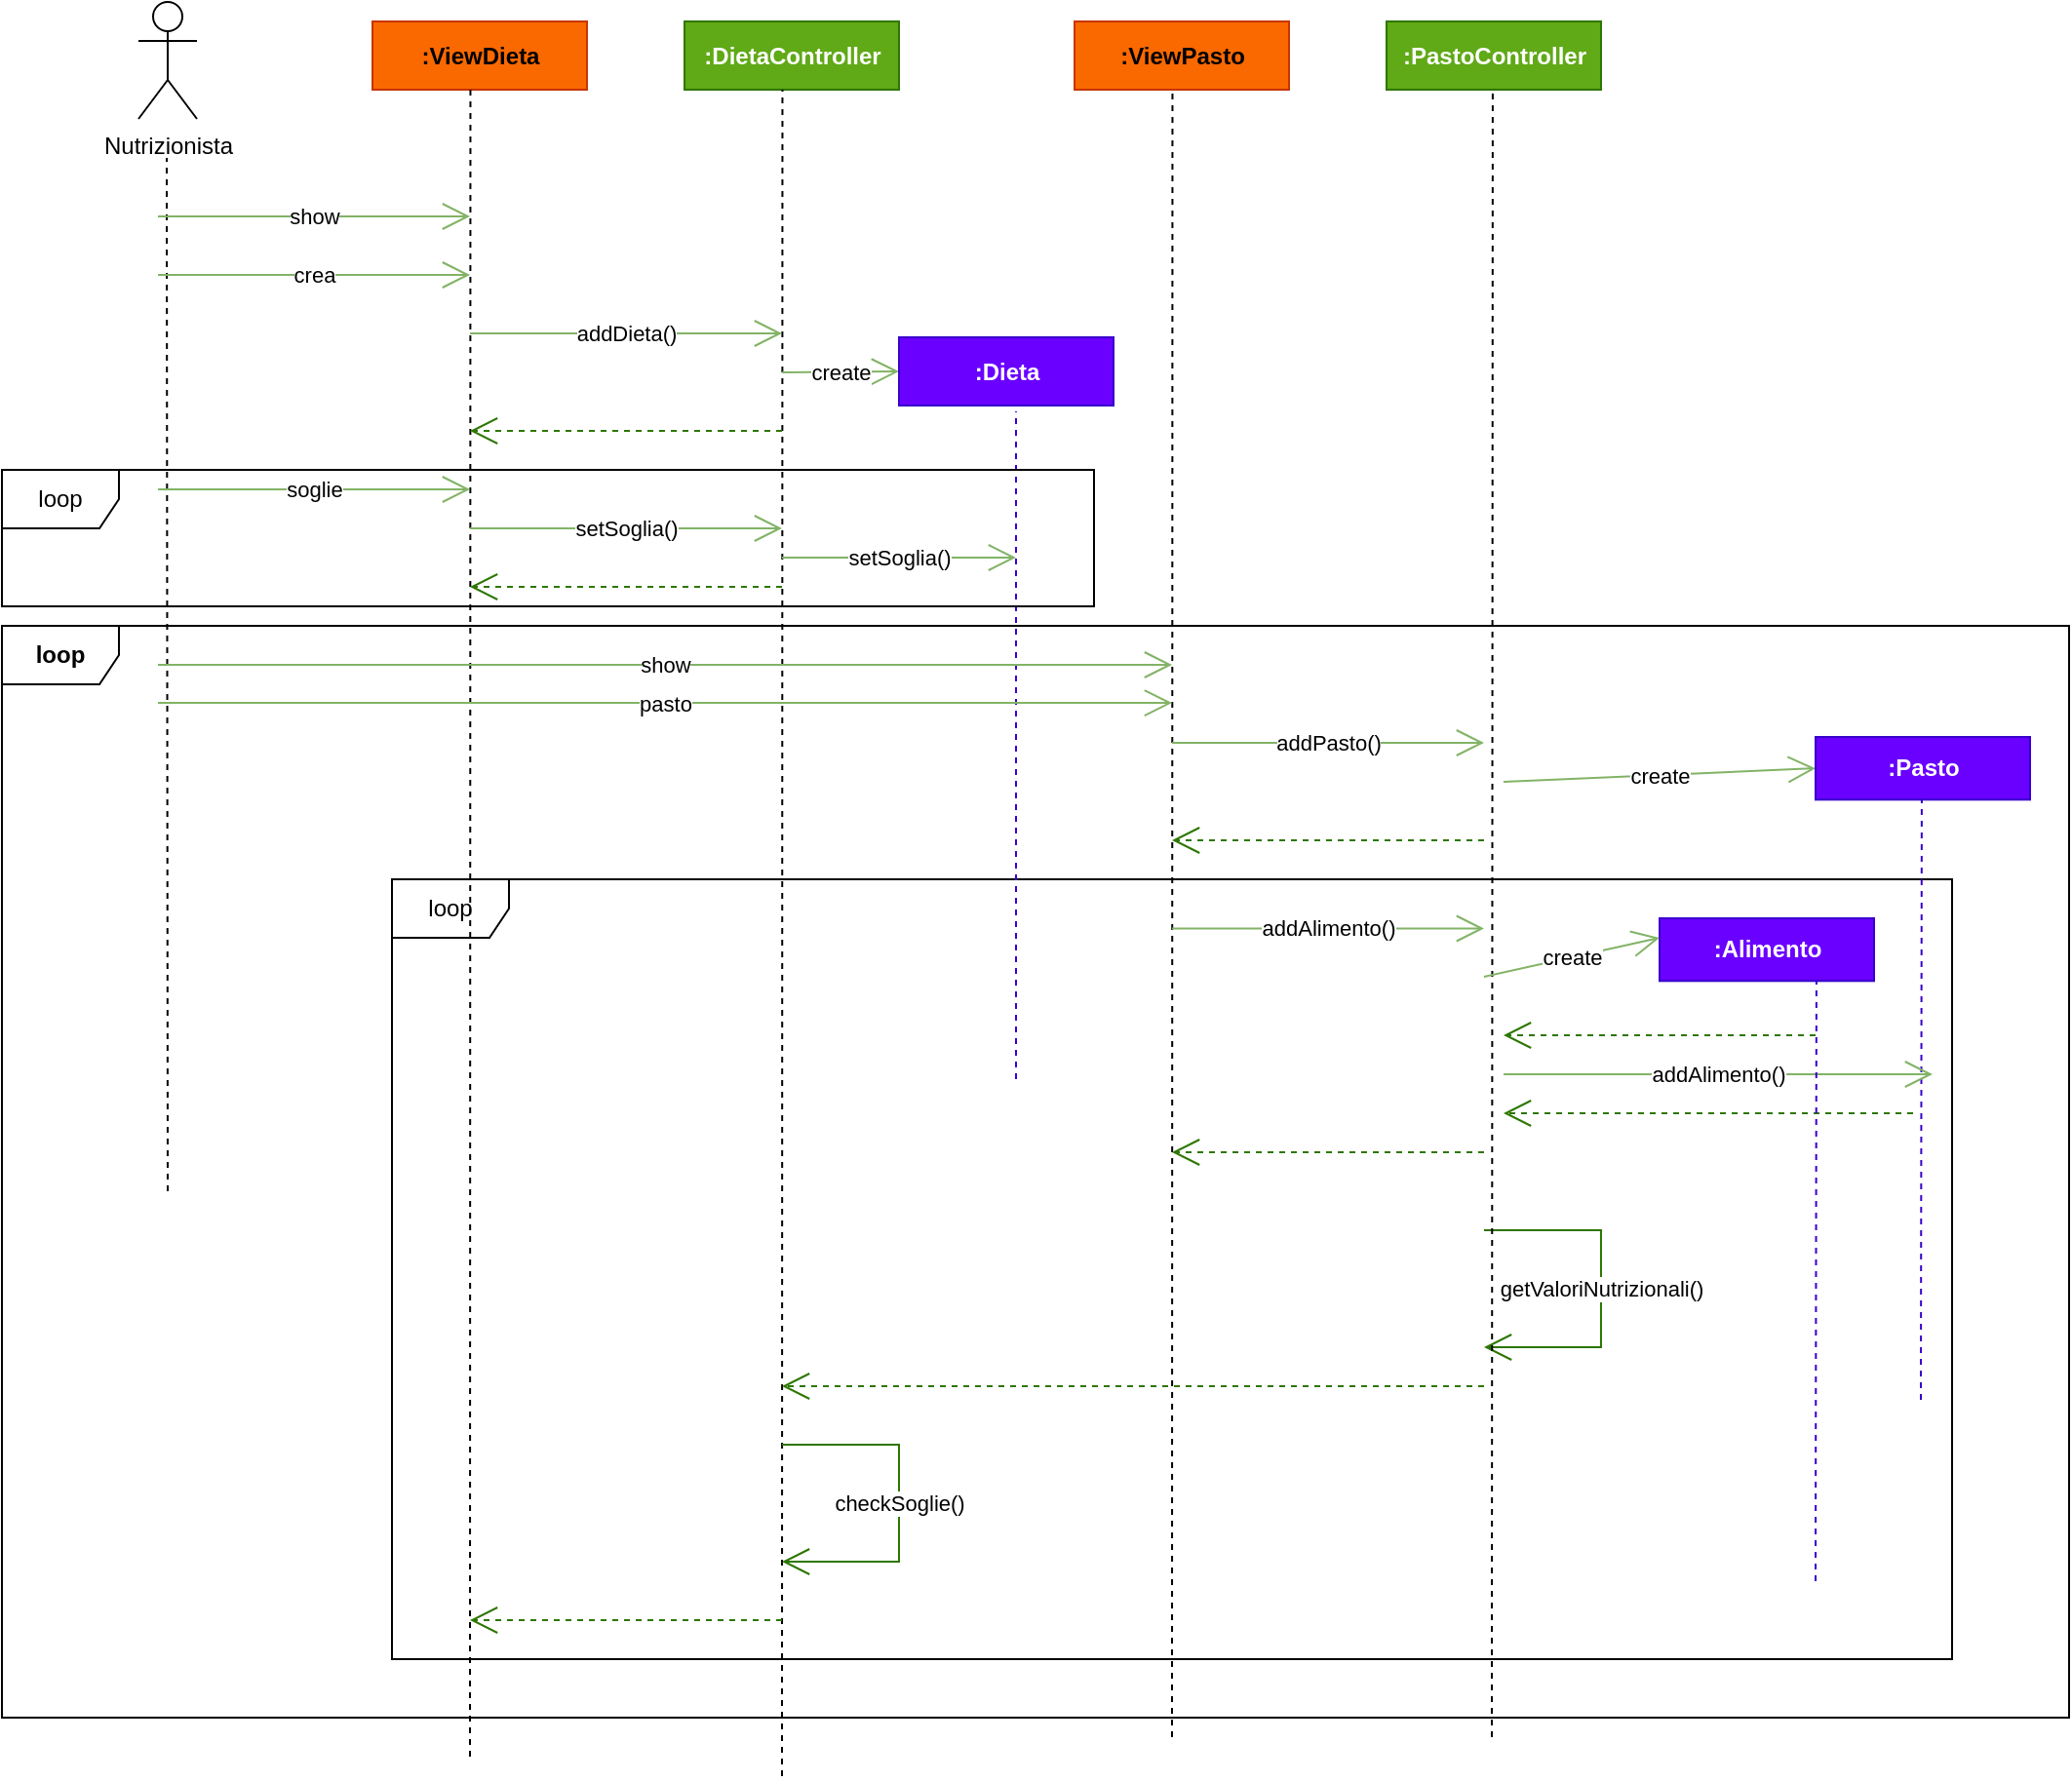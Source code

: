 <mxfile version="18.0.8" type="device"><diagram id="nw5ULXrUQ1SiDUT6F8Qa" name="Page-1"><mxGraphModel dx="1624" dy="893" grid="1" gridSize="10" guides="1" tooltips="1" connect="1" arrows="1" fold="1" page="1" pageScale="1" pageWidth="1169" pageHeight="827" math="0" shadow="0"><root><mxCell id="0"/><mxCell id="1" parent="0"/><mxCell id="p5ULcsrQy6wT6xWlHMkQ-45" value="loop" style="shape=umlFrame;whiteSpace=wrap;html=1;fontStyle=1" parent="1" vertex="1"><mxGeometry x="40" y="430" width="1060" height="560" as="geometry"/></mxCell><mxCell id="p5ULcsrQy6wT6xWlHMkQ-33" value="loop" style="shape=umlFrame;whiteSpace=wrap;html=1;" parent="1" vertex="1"><mxGeometry x="240" y="560" width="800" height="400" as="geometry"/></mxCell><mxCell id="p5ULcsrQy6wT6xWlHMkQ-1" value="Nutrizionista" style="shape=umlActor;verticalLabelPosition=bottom;verticalAlign=top;html=1;outlineConnect=0;" parent="1" vertex="1"><mxGeometry x="110" y="110" width="30" height="60" as="geometry"/></mxCell><mxCell id="p5ULcsrQy6wT6xWlHMkQ-2" value="" style="endArrow=none;html=1;rounded=0;dashed=1;" parent="1" edge="1"><mxGeometry width="50" height="50" relative="1" as="geometry"><mxPoint x="125" y="720" as="sourcePoint"/><mxPoint x="124.5" y="190" as="targetPoint"/></mxGeometry></mxCell><mxCell id="p5ULcsrQy6wT6xWlHMkQ-3" value="&lt;b&gt;:ViewDieta&lt;/b&gt;" style="html=1;fillColor=#fa6800;fontColor=#000000;strokeColor=#C73500;" parent="1" vertex="1"><mxGeometry x="230" y="120" width="110" height="35" as="geometry"/></mxCell><mxCell id="p5ULcsrQy6wT6xWlHMkQ-4" value="" style="endArrow=none;html=1;rounded=0;dashed=1;" parent="1" edge="1"><mxGeometry width="50" height="50" relative="1" as="geometry"><mxPoint x="280" y="1010" as="sourcePoint"/><mxPoint x="280.23" y="155" as="targetPoint"/></mxGeometry></mxCell><mxCell id="p5ULcsrQy6wT6xWlHMkQ-6" value="show" style="endArrow=open;endSize=12;html=1;rounded=0;fillColor=#d5e8d4;gradientColor=#97d077;strokeColor=#82b366;" parent="1" edge="1"><mxGeometry width="160" relative="1" as="geometry"><mxPoint x="120" y="220" as="sourcePoint"/><mxPoint x="280" y="220" as="targetPoint"/></mxGeometry></mxCell><mxCell id="p5ULcsrQy6wT6xWlHMkQ-7" value="crea" style="endArrow=open;endSize=12;html=1;rounded=0;fillColor=#d5e8d4;gradientColor=#97d077;strokeColor=#82b366;" parent="1" edge="1"><mxGeometry width="160" relative="1" as="geometry"><mxPoint x="120" y="250" as="sourcePoint"/><mxPoint x="280" y="250" as="targetPoint"/></mxGeometry></mxCell><mxCell id="p5ULcsrQy6wT6xWlHMkQ-8" value="&lt;b&gt;:DietaController&lt;/b&gt;" style="html=1;fillColor=#60a917;fontColor=#ffffff;strokeColor=#2D7600;" parent="1" vertex="1"><mxGeometry x="390" y="120" width="110" height="35" as="geometry"/></mxCell><mxCell id="p5ULcsrQy6wT6xWlHMkQ-9" value="" style="endArrow=none;html=1;rounded=0;dashed=1;" parent="1" edge="1"><mxGeometry width="50" height="50" relative="1" as="geometry"><mxPoint x="440" y="1020" as="sourcePoint"/><mxPoint x="440.23" y="155" as="targetPoint"/></mxGeometry></mxCell><mxCell id="p5ULcsrQy6wT6xWlHMkQ-10" value="addDieta()" style="endArrow=open;endSize=12;html=1;rounded=0;fillColor=#d5e8d4;gradientColor=#97d077;strokeColor=#82b366;" parent="1" edge="1"><mxGeometry width="160" relative="1" as="geometry"><mxPoint x="280" y="280" as="sourcePoint"/><mxPoint x="440" y="280" as="targetPoint"/></mxGeometry></mxCell><mxCell id="p5ULcsrQy6wT6xWlHMkQ-11" value="create" style="endArrow=open;endSize=12;html=1;rounded=0;fillColor=#d5e8d4;gradientColor=#97d077;strokeColor=#82b366;entryX=0;entryY=0.5;entryDx=0;entryDy=0;" parent="1" target="p5ULcsrQy6wT6xWlHMkQ-12" edge="1"><mxGeometry width="160" relative="1" as="geometry"><mxPoint x="440" y="300" as="sourcePoint"/><mxPoint x="580" y="270" as="targetPoint"/></mxGeometry></mxCell><mxCell id="p5ULcsrQy6wT6xWlHMkQ-12" value="&lt;b&gt;:Dieta&lt;/b&gt;" style="html=1;fillColor=#6a00ff;fontColor=#ffffff;strokeColor=#3700CC;" parent="1" vertex="1"><mxGeometry x="500" y="282" width="110" height="35" as="geometry"/></mxCell><mxCell id="p5ULcsrQy6wT6xWlHMkQ-13" value="" style="endArrow=open;endFill=1;endSize=12;html=1;rounded=0;fillColor=#60a917;strokeColor=#2D7600;dashed=1;" parent="1" edge="1"><mxGeometry width="160" relative="1" as="geometry"><mxPoint x="440" y="330" as="sourcePoint"/><mxPoint x="280" y="330" as="targetPoint"/></mxGeometry></mxCell><mxCell id="p5ULcsrQy6wT6xWlHMkQ-17" value="setSoglia()" style="endArrow=open;endSize=12;html=1;rounded=0;fillColor=#d5e8d4;gradientColor=#97d077;strokeColor=#82b366;" parent="1" edge="1"><mxGeometry width="160" relative="1" as="geometry"><mxPoint x="280" y="380" as="sourcePoint"/><mxPoint x="440" y="380" as="targetPoint"/></mxGeometry></mxCell><mxCell id="p5ULcsrQy6wT6xWlHMkQ-18" value="" style="endArrow=open;endFill=1;endSize=12;html=1;rounded=0;fillColor=#60a917;strokeColor=#2D7600;dashed=1;" parent="1" edge="1"><mxGeometry width="160" relative="1" as="geometry"><mxPoint x="440" y="410" as="sourcePoint"/><mxPoint x="280" y="410" as="targetPoint"/></mxGeometry></mxCell><mxCell id="p5ULcsrQy6wT6xWlHMkQ-21" value="" style="endArrow=none;html=1;rounded=0;dashed=1;fillColor=#6a00ff;strokeColor=#3700CC;" parent="1" edge="1"><mxGeometry width="50" height="50" relative="1" as="geometry"><mxPoint x="560" y="662.5" as="sourcePoint"/><mxPoint x="560" y="320" as="targetPoint"/></mxGeometry></mxCell><mxCell id="p5ULcsrQy6wT6xWlHMkQ-24" value="setSoglia()" style="endArrow=open;endSize=12;html=1;rounded=0;fillColor=#d5e8d4;gradientColor=#97d077;strokeColor=#82b366;" parent="1" edge="1"><mxGeometry width="160" relative="1" as="geometry"><mxPoint x="440" y="395" as="sourcePoint"/><mxPoint x="560" y="395" as="targetPoint"/></mxGeometry></mxCell><mxCell id="p5ULcsrQy6wT6xWlHMkQ-25" value="create" style="endArrow=open;endSize=12;html=1;rounded=0;fillColor=#d5e8d4;gradientColor=#97d077;strokeColor=#82b366;entryX=0;entryY=0.5;entryDx=0;entryDy=0;" parent="1" target="p5ULcsrQy6wT6xWlHMkQ-26" edge="1"><mxGeometry width="160" relative="1" as="geometry"><mxPoint x="810" y="510" as="sourcePoint"/><mxPoint x="800" y="470" as="targetPoint"/></mxGeometry></mxCell><mxCell id="p5ULcsrQy6wT6xWlHMkQ-14" value="&lt;b&gt;:PastoController&lt;/b&gt;" style="html=1;fillColor=#60a917;fontColor=#ffffff;strokeColor=#2D7600;" parent="1" vertex="1"><mxGeometry x="750" y="120" width="110" height="35" as="geometry"/></mxCell><mxCell id="p5ULcsrQy6wT6xWlHMkQ-30" value="&lt;b&gt;:ViewPasto&lt;/b&gt;" style="html=1;fillColor=#fa6800;fontColor=#000000;strokeColor=#C73500;" parent="1" vertex="1"><mxGeometry x="590" y="120" width="110" height="35" as="geometry"/></mxCell><mxCell id="p5ULcsrQy6wT6xWlHMkQ-31" value="" style="endArrow=none;html=1;rounded=0;dashed=1;" parent="1" edge="1"><mxGeometry width="50" height="50" relative="1" as="geometry"><mxPoint x="640" y="1000" as="sourcePoint"/><mxPoint x="640.23" y="155" as="targetPoint"/></mxGeometry></mxCell><mxCell id="p5ULcsrQy6wT6xWlHMkQ-32" value="show" style="endArrow=open;endSize=12;html=1;rounded=0;fillColor=#d5e8d4;gradientColor=#97d077;strokeColor=#82b366;" parent="1" edge="1"><mxGeometry width="160" relative="1" as="geometry"><mxPoint x="120" y="450" as="sourcePoint"/><mxPoint x="640" y="450" as="targetPoint"/></mxGeometry></mxCell><mxCell id="p5ULcsrQy6wT6xWlHMkQ-35" value="addAlimento()" style="endArrow=open;endSize=12;html=1;rounded=0;fillColor=#d5e8d4;gradientColor=#97d077;strokeColor=#82b366;" parent="1" edge="1"><mxGeometry width="160" relative="1" as="geometry"><mxPoint x="640" y="585.25" as="sourcePoint"/><mxPoint x="800" y="585.25" as="targetPoint"/></mxGeometry></mxCell><mxCell id="p5ULcsrQy6wT6xWlHMkQ-37" value="soglie" style="endArrow=open;endSize=12;html=1;rounded=0;fillColor=#d5e8d4;gradientColor=#97d077;strokeColor=#82b366;" parent="1" edge="1"><mxGeometry width="160" relative="1" as="geometry"><mxPoint x="120" y="360" as="sourcePoint"/><mxPoint x="280" y="360" as="targetPoint"/></mxGeometry></mxCell><mxCell id="p5ULcsrQy6wT6xWlHMkQ-41" value="getValoriNutrizionali()" style="endArrow=open;endFill=1;endSize=12;html=1;rounded=0;fillColor=#60a917;strokeColor=#2D7600;" parent="1" edge="1"><mxGeometry width="160" relative="1" as="geometry"><mxPoint x="800" y="740.0" as="sourcePoint"/><mxPoint x="800" y="800" as="targetPoint"/><Array as="points"><mxPoint x="860" y="740"/><mxPoint x="860" y="800"/></Array></mxGeometry></mxCell><mxCell id="p5ULcsrQy6wT6xWlHMkQ-42" value="" style="endArrow=open;endFill=1;endSize=12;html=1;rounded=0;fillColor=#60a917;strokeColor=#2D7600;dashed=1;" parent="1" edge="1"><mxGeometry width="160" relative="1" as="geometry"><mxPoint x="440" y="940.0" as="sourcePoint"/><mxPoint x="280" y="940.0" as="targetPoint"/></mxGeometry></mxCell><mxCell id="p5ULcsrQy6wT6xWlHMkQ-46" value="loop" style="shape=umlFrame;whiteSpace=wrap;html=1;" parent="1" vertex="1"><mxGeometry x="40" y="350" width="560" height="70" as="geometry"/></mxCell><mxCell id="p5ULcsrQy6wT6xWlHMkQ-47" value="pasto" style="endArrow=open;endSize=12;html=1;rounded=0;fillColor=#d5e8d4;gradientColor=#97d077;strokeColor=#82b366;" parent="1" edge="1"><mxGeometry width="160" relative="1" as="geometry"><mxPoint x="120" y="469.52" as="sourcePoint"/><mxPoint x="640" y="469.52" as="targetPoint"/></mxGeometry></mxCell><mxCell id="p5ULcsrQy6wT6xWlHMkQ-15" value="" style="endArrow=none;html=1;rounded=0;dashed=1;" parent="1" edge="1"><mxGeometry width="50" height="50" relative="1" as="geometry"><mxPoint x="804" y="1000" as="sourcePoint"/><mxPoint x="804.46" y="155" as="targetPoint"/></mxGeometry></mxCell><mxCell id="p5ULcsrQy6wT6xWlHMkQ-16" value="addPasto()" style="endArrow=open;endSize=12;html=1;rounded=0;fillColor=#d5e8d4;gradientColor=#97d077;strokeColor=#82b366;" parent="1" edge="1"><mxGeometry width="160" relative="1" as="geometry"><mxPoint x="640" y="490" as="sourcePoint"/><mxPoint x="800" y="490" as="targetPoint"/></mxGeometry></mxCell><mxCell id="p5ULcsrQy6wT6xWlHMkQ-34" value="" style="endArrow=open;endFill=1;endSize=12;html=1;rounded=0;fillColor=#60a917;strokeColor=#2D7600;dashed=1;" parent="1" edge="1"><mxGeometry width="160" relative="1" as="geometry"><mxPoint x="800" y="540" as="sourcePoint"/><mxPoint x="640" y="540" as="targetPoint"/></mxGeometry></mxCell><mxCell id="p5ULcsrQy6wT6xWlHMkQ-40" value="" style="endArrow=open;endFill=1;endSize=12;html=1;rounded=0;fillColor=#60a917;strokeColor=#2D7600;dashed=1;" parent="1" edge="1"><mxGeometry width="160" relative="1" as="geometry"><mxPoint x="800" y="700" as="sourcePoint"/><mxPoint x="640" y="700" as="targetPoint"/><Array as="points"><mxPoint x="710" y="700"/></Array></mxGeometry></mxCell><mxCell id="p5ULcsrQy6wT6xWlHMkQ-49" value="" style="endArrow=open;endFill=1;endSize=12;html=1;rounded=0;fillColor=#60a917;strokeColor=#2D7600;dashed=1;" parent="1" edge="1"><mxGeometry width="160" relative="1" as="geometry"><mxPoint x="800" y="820" as="sourcePoint"/><mxPoint x="440" y="820" as="targetPoint"/><Array as="points"><mxPoint x="710" y="820"/></Array></mxGeometry></mxCell><mxCell id="p5ULcsrQy6wT6xWlHMkQ-50" value="checkSoglie()" style="endArrow=open;endFill=1;endSize=12;html=1;rounded=0;fillColor=#60a917;strokeColor=#2D7600;" parent="1" edge="1"><mxGeometry width="160" relative="1" as="geometry"><mxPoint x="440" y="850" as="sourcePoint"/><mxPoint x="440" y="910" as="targetPoint"/><Array as="points"><mxPoint x="500" y="850"/><mxPoint x="500" y="910"/></Array></mxGeometry></mxCell><mxCell id="p5ULcsrQy6wT6xWlHMkQ-26" value="&lt;b&gt;:Pasto&lt;/b&gt;" style="html=1;fillColor=#6a00ff;fontColor=#ffffff;strokeColor=#3700CC;" parent="1" vertex="1"><mxGeometry x="970" y="487" width="110" height="32.162" as="geometry"/></mxCell><mxCell id="p5ULcsrQy6wT6xWlHMkQ-27" value="" style="endArrow=none;html=1;rounded=0;dashed=1;fillColor=#6a00ff;strokeColor=#3700CC;" parent="1" edge="1"><mxGeometry width="50" height="50" relative="1" as="geometry"><mxPoint x="1024" y="827" as="sourcePoint"/><mxPoint x="1024.46" y="519.162" as="targetPoint"/></mxGeometry></mxCell><mxCell id="p5ULcsrQy6wT6xWlHMkQ-43" value="addAlimento()" style="endArrow=open;endSize=12;html=1;rounded=0;fillColor=#d5e8d4;gradientColor=#97d077;strokeColor=#82b366;" parent="1" edge="1"><mxGeometry width="160" relative="1" as="geometry"><mxPoint x="810" y="660" as="sourcePoint"/><mxPoint x="1030" y="660" as="targetPoint"/></mxGeometry></mxCell><mxCell id="p5ULcsrQy6wT6xWlHMkQ-44" value="" style="endArrow=open;endFill=1;endSize=12;html=1;rounded=0;fillColor=#60a917;strokeColor=#2D7600;dashed=1;" parent="1" edge="1"><mxGeometry width="160" relative="1" as="geometry"><mxPoint x="1020" y="680" as="sourcePoint"/><mxPoint x="810" y="680" as="targetPoint"/></mxGeometry></mxCell><mxCell id="50PWWkaZkTPxN9mileT5-2" value="&lt;b&gt;:Alimento&lt;/b&gt;" style="html=1;fillColor=#6a00ff;fontColor=#ffffff;strokeColor=#3700CC;" vertex="1" parent="1"><mxGeometry x="890" y="580" width="110" height="32.162" as="geometry"/></mxCell><mxCell id="50PWWkaZkTPxN9mileT5-3" value="" style="endArrow=none;html=1;rounded=0;dashed=1;fillColor=#6a00ff;strokeColor=#3700CC;" edge="1" parent="1"><mxGeometry width="50" height="50" relative="1" as="geometry"><mxPoint x="970" y="920" as="sourcePoint"/><mxPoint x="970.46" y="612.162" as="targetPoint"/></mxGeometry></mxCell><mxCell id="50PWWkaZkTPxN9mileT5-5" value="create" style="endArrow=open;endSize=12;html=1;rounded=0;fillColor=#d5e8d4;gradientColor=#97d077;strokeColor=#82b366;" edge="1" parent="1"><mxGeometry width="160" relative="1" as="geometry"><mxPoint x="800" y="610" as="sourcePoint"/><mxPoint x="890" y="590" as="targetPoint"/></mxGeometry></mxCell><mxCell id="50PWWkaZkTPxN9mileT5-6" value="" style="endArrow=open;endFill=1;endSize=12;html=1;rounded=0;fillColor=#60a917;strokeColor=#2D7600;dashed=1;" edge="1" parent="1"><mxGeometry width="160" relative="1" as="geometry"><mxPoint x="970" y="640" as="sourcePoint"/><mxPoint x="810" y="640" as="targetPoint"/><Array as="points"><mxPoint x="880" y="640"/></Array></mxGeometry></mxCell></root></mxGraphModel></diagram></mxfile>